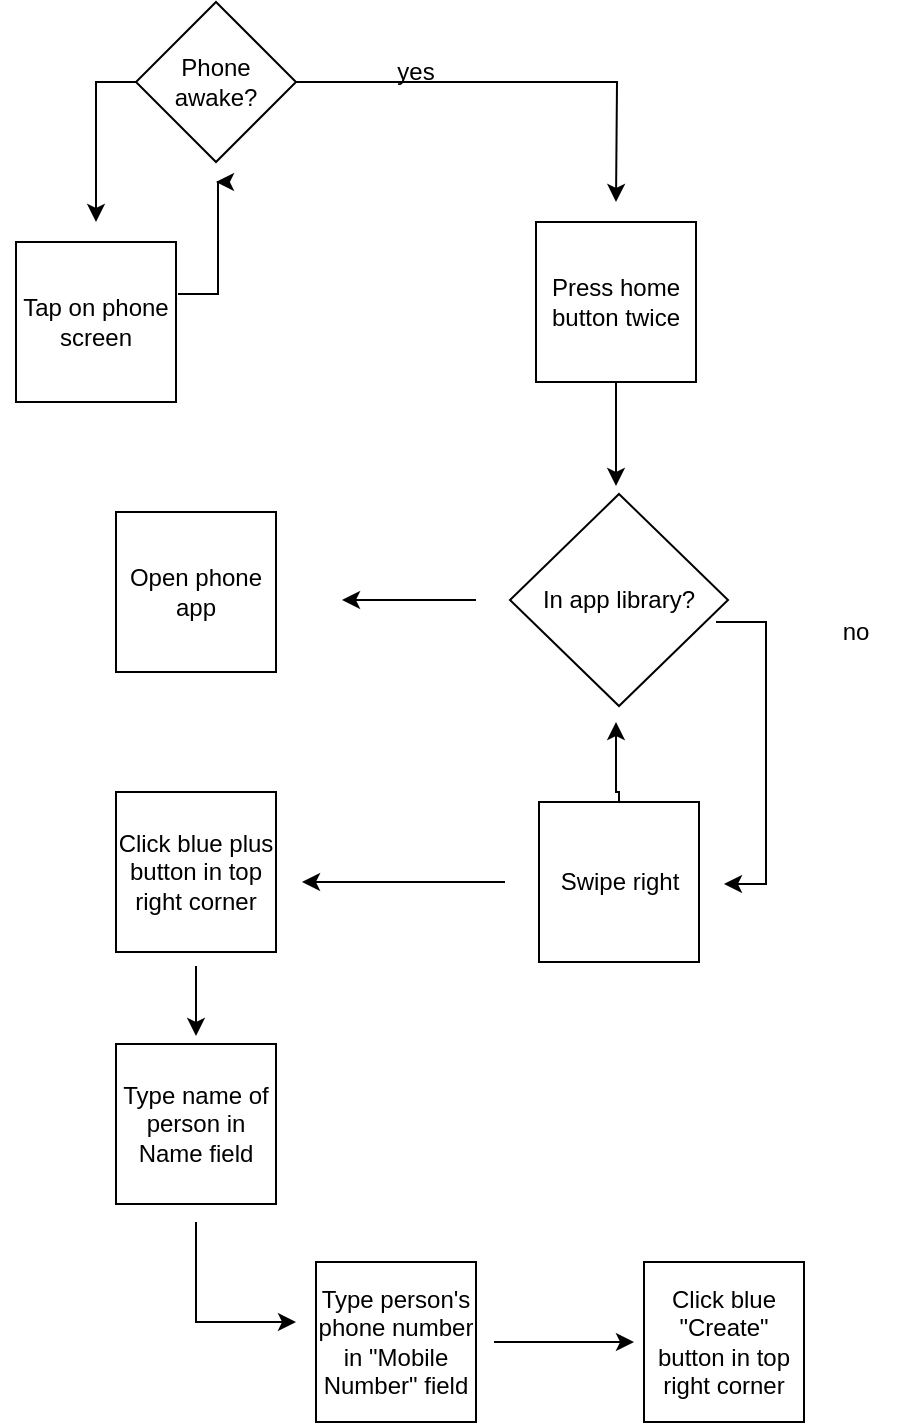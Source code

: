 <mxfile version="22.0.2" type="github">
  <diagram id="C5RBs43oDa-KdzZeNtuy" name="Page-1">
    <mxGraphModel dx="1434" dy="758" grid="1" gridSize="10" guides="1" tooltips="1" connect="1" arrows="1" fold="1" page="1" pageScale="1" pageWidth="827" pageHeight="1169" math="0" shadow="0">
      <root>
        <mxCell id="WIyWlLk6GJQsqaUBKTNV-0" />
        <mxCell id="WIyWlLk6GJQsqaUBKTNV-1" parent="WIyWlLk6GJQsqaUBKTNV-0" />
        <mxCell id="4Xv2CoqIY30HEo6grEWv-6" style="edgeStyle=orthogonalEdgeStyle;rounded=0;orthogonalLoop=1;jettySize=auto;html=1;" parent="WIyWlLk6GJQsqaUBKTNV-1" source="4Xv2CoqIY30HEo6grEWv-1" edge="1">
          <mxGeometry relative="1" as="geometry">
            <mxPoint x="60" y="150" as="targetPoint" />
          </mxGeometry>
        </mxCell>
        <mxCell id="4Xv2CoqIY30HEo6grEWv-7" style="edgeStyle=orthogonalEdgeStyle;rounded=0;orthogonalLoop=1;jettySize=auto;html=1;" parent="WIyWlLk6GJQsqaUBKTNV-1" source="4Xv2CoqIY30HEo6grEWv-1" edge="1">
          <mxGeometry relative="1" as="geometry">
            <mxPoint x="320" y="140" as="targetPoint" />
          </mxGeometry>
        </mxCell>
        <mxCell id="4Xv2CoqIY30HEo6grEWv-1" value="Phone awake?" style="rhombus;whiteSpace=wrap;html=1;" parent="WIyWlLk6GJQsqaUBKTNV-1" vertex="1">
          <mxGeometry x="80" y="40" width="80" height="80" as="geometry" />
        </mxCell>
        <mxCell id="4Xv2CoqIY30HEo6grEWv-5" value="yes" style="edgeStyle=orthogonalEdgeStyle;rounded=0;orthogonalLoop=1;jettySize=auto;html=1;exitX=0;exitY=0.5;exitDx=0;exitDy=0;" parent="WIyWlLk6GJQsqaUBKTNV-1" source="4Xv2CoqIY30HEo6grEWv-3" edge="1">
          <mxGeometry relative="1" as="geometry">
            <mxPoint x="120" y="130" as="targetPoint" />
            <Array as="points">
              <mxPoint x="121" y="186" />
            </Array>
          </mxGeometry>
        </mxCell>
        <mxCell id="4Xv2CoqIY30HEo6grEWv-3" value="Tap on phone screen" style="whiteSpace=wrap;html=1;aspect=fixed;" parent="WIyWlLk6GJQsqaUBKTNV-1" vertex="1">
          <mxGeometry x="20" y="160" width="80" height="80" as="geometry" />
        </mxCell>
        <mxCell id="4Xv2CoqIY30HEo6grEWv-9" style="edgeStyle=orthogonalEdgeStyle;rounded=0;orthogonalLoop=1;jettySize=auto;html=1;" parent="WIyWlLk6GJQsqaUBKTNV-1" edge="1">
          <mxGeometry relative="1" as="geometry">
            <mxPoint x="320" y="282" as="targetPoint" />
            <mxPoint x="320" y="212" as="sourcePoint" />
          </mxGeometry>
        </mxCell>
        <mxCell id="4Xv2CoqIY30HEo6grEWv-8" value="Press home button twice" style="whiteSpace=wrap;html=1;aspect=fixed;" parent="WIyWlLk6GJQsqaUBKTNV-1" vertex="1">
          <mxGeometry x="280" y="150" width="80" height="80" as="geometry" />
        </mxCell>
        <mxCell id="4Xv2CoqIY30HEo6grEWv-11" style="edgeStyle=orthogonalEdgeStyle;rounded=0;orthogonalLoop=1;jettySize=auto;html=1;" parent="WIyWlLk6GJQsqaUBKTNV-1" edge="1">
          <mxGeometry relative="1" as="geometry">
            <mxPoint x="183" y="339" as="targetPoint" />
            <mxPoint x="250" y="339" as="sourcePoint" />
          </mxGeometry>
        </mxCell>
        <mxCell id="4buIinI6nvuugBBMIHR4-0" style="edgeStyle=orthogonalEdgeStyle;rounded=0;orthogonalLoop=1;jettySize=auto;html=1;" edge="1" parent="WIyWlLk6GJQsqaUBKTNV-1">
          <mxGeometry relative="1" as="geometry">
            <mxPoint x="374" y="481" as="targetPoint" />
            <mxPoint x="370" y="350" as="sourcePoint" />
            <Array as="points">
              <mxPoint x="395" y="350" />
            </Array>
          </mxGeometry>
        </mxCell>
        <mxCell id="4Xv2CoqIY30HEo6grEWv-10" value="In app library?" style="rhombus;whiteSpace=wrap;html=1;" parent="WIyWlLk6GJQsqaUBKTNV-1" vertex="1">
          <mxGeometry x="267" y="286" width="109" height="106" as="geometry" />
        </mxCell>
        <mxCell id="4buIinI6nvuugBBMIHR4-2" style="edgeStyle=orthogonalEdgeStyle;rounded=0;orthogonalLoop=1;jettySize=auto;html=1;" edge="1" parent="WIyWlLk6GJQsqaUBKTNV-1" source="4buIinI6nvuugBBMIHR4-1">
          <mxGeometry relative="1" as="geometry">
            <mxPoint x="320" y="400" as="targetPoint" />
            <Array as="points">
              <mxPoint x="322" y="435" />
              <mxPoint x="320" y="435" />
            </Array>
          </mxGeometry>
        </mxCell>
        <mxCell id="4buIinI6nvuugBBMIHR4-8" style="edgeStyle=orthogonalEdgeStyle;rounded=0;orthogonalLoop=1;jettySize=auto;html=1;" edge="1" parent="WIyWlLk6GJQsqaUBKTNV-1">
          <mxGeometry relative="1" as="geometry">
            <mxPoint x="163" y="480" as="targetPoint" />
            <mxPoint x="264.5" y="480" as="sourcePoint" />
          </mxGeometry>
        </mxCell>
        <mxCell id="4buIinI6nvuugBBMIHR4-1" value="Swipe right" style="whiteSpace=wrap;html=1;aspect=fixed;" vertex="1" parent="WIyWlLk6GJQsqaUBKTNV-1">
          <mxGeometry x="281.5" y="440" width="80" height="80" as="geometry" />
        </mxCell>
        <mxCell id="4buIinI6nvuugBBMIHR4-3" value="Open phone app" style="whiteSpace=wrap;html=1;aspect=fixed;" vertex="1" parent="WIyWlLk6GJQsqaUBKTNV-1">
          <mxGeometry x="70" y="295" width="80" height="80" as="geometry" />
        </mxCell>
        <mxCell id="4buIinI6nvuugBBMIHR4-9" style="edgeStyle=orthogonalEdgeStyle;rounded=0;orthogonalLoop=1;jettySize=auto;html=1;" edge="1" parent="WIyWlLk6GJQsqaUBKTNV-1">
          <mxGeometry relative="1" as="geometry">
            <mxPoint x="110" y="557" as="targetPoint" />
            <mxPoint x="110" y="522" as="sourcePoint" />
          </mxGeometry>
        </mxCell>
        <mxCell id="4buIinI6nvuugBBMIHR4-4" value="Click blue plus button in top right corner" style="whiteSpace=wrap;html=1;aspect=fixed;" vertex="1" parent="WIyWlLk6GJQsqaUBKTNV-1">
          <mxGeometry x="70" y="435" width="80" height="80" as="geometry" />
        </mxCell>
        <mxCell id="4buIinI6nvuugBBMIHR4-5" value="Type name of person in Name field" style="whiteSpace=wrap;html=1;aspect=fixed;" vertex="1" parent="WIyWlLk6GJQsqaUBKTNV-1">
          <mxGeometry x="70" y="561" width="80" height="80" as="geometry" />
        </mxCell>
        <mxCell id="4buIinI6nvuugBBMIHR4-12" style="edgeStyle=orthogonalEdgeStyle;rounded=0;orthogonalLoop=1;jettySize=auto;html=1;" edge="1" parent="WIyWlLk6GJQsqaUBKTNV-1">
          <mxGeometry relative="1" as="geometry">
            <mxPoint x="329" y="710" as="targetPoint" />
            <mxPoint x="259" y="710" as="sourcePoint" />
          </mxGeometry>
        </mxCell>
        <mxCell id="4buIinI6nvuugBBMIHR4-6" value="Type person&#39;s phone number in &quot;Mobile Number&quot; field" style="whiteSpace=wrap;html=1;aspect=fixed;" vertex="1" parent="WIyWlLk6GJQsqaUBKTNV-1">
          <mxGeometry x="170" y="670" width="80" height="80" as="geometry" />
        </mxCell>
        <mxCell id="4buIinI6nvuugBBMIHR4-7" value="Click blue &quot;Create&quot; button in top right corner" style="whiteSpace=wrap;html=1;aspect=fixed;" vertex="1" parent="WIyWlLk6GJQsqaUBKTNV-1">
          <mxGeometry x="334" y="670" width="80" height="80" as="geometry" />
        </mxCell>
        <mxCell id="4buIinI6nvuugBBMIHR4-11" value="" style="endArrow=classic;html=1;rounded=0;" edge="1" parent="WIyWlLk6GJQsqaUBKTNV-1">
          <mxGeometry width="50" height="50" relative="1" as="geometry">
            <mxPoint x="110" y="650" as="sourcePoint" />
            <mxPoint x="160" y="700" as="targetPoint" />
            <Array as="points">
              <mxPoint x="110" y="700" />
            </Array>
          </mxGeometry>
        </mxCell>
        <mxCell id="4buIinI6nvuugBBMIHR4-13" value="yes" style="text;html=1;strokeColor=none;fillColor=none;align=center;verticalAlign=middle;whiteSpace=wrap;rounded=0;" vertex="1" parent="WIyWlLk6GJQsqaUBKTNV-1">
          <mxGeometry x="190" y="60" width="60" height="30" as="geometry" />
        </mxCell>
        <mxCell id="4buIinI6nvuugBBMIHR4-14" value="no" style="text;html=1;strokeColor=none;fillColor=none;align=center;verticalAlign=middle;whiteSpace=wrap;rounded=0;" vertex="1" parent="WIyWlLk6GJQsqaUBKTNV-1">
          <mxGeometry x="410" y="340" width="60" height="30" as="geometry" />
        </mxCell>
      </root>
    </mxGraphModel>
  </diagram>
</mxfile>
